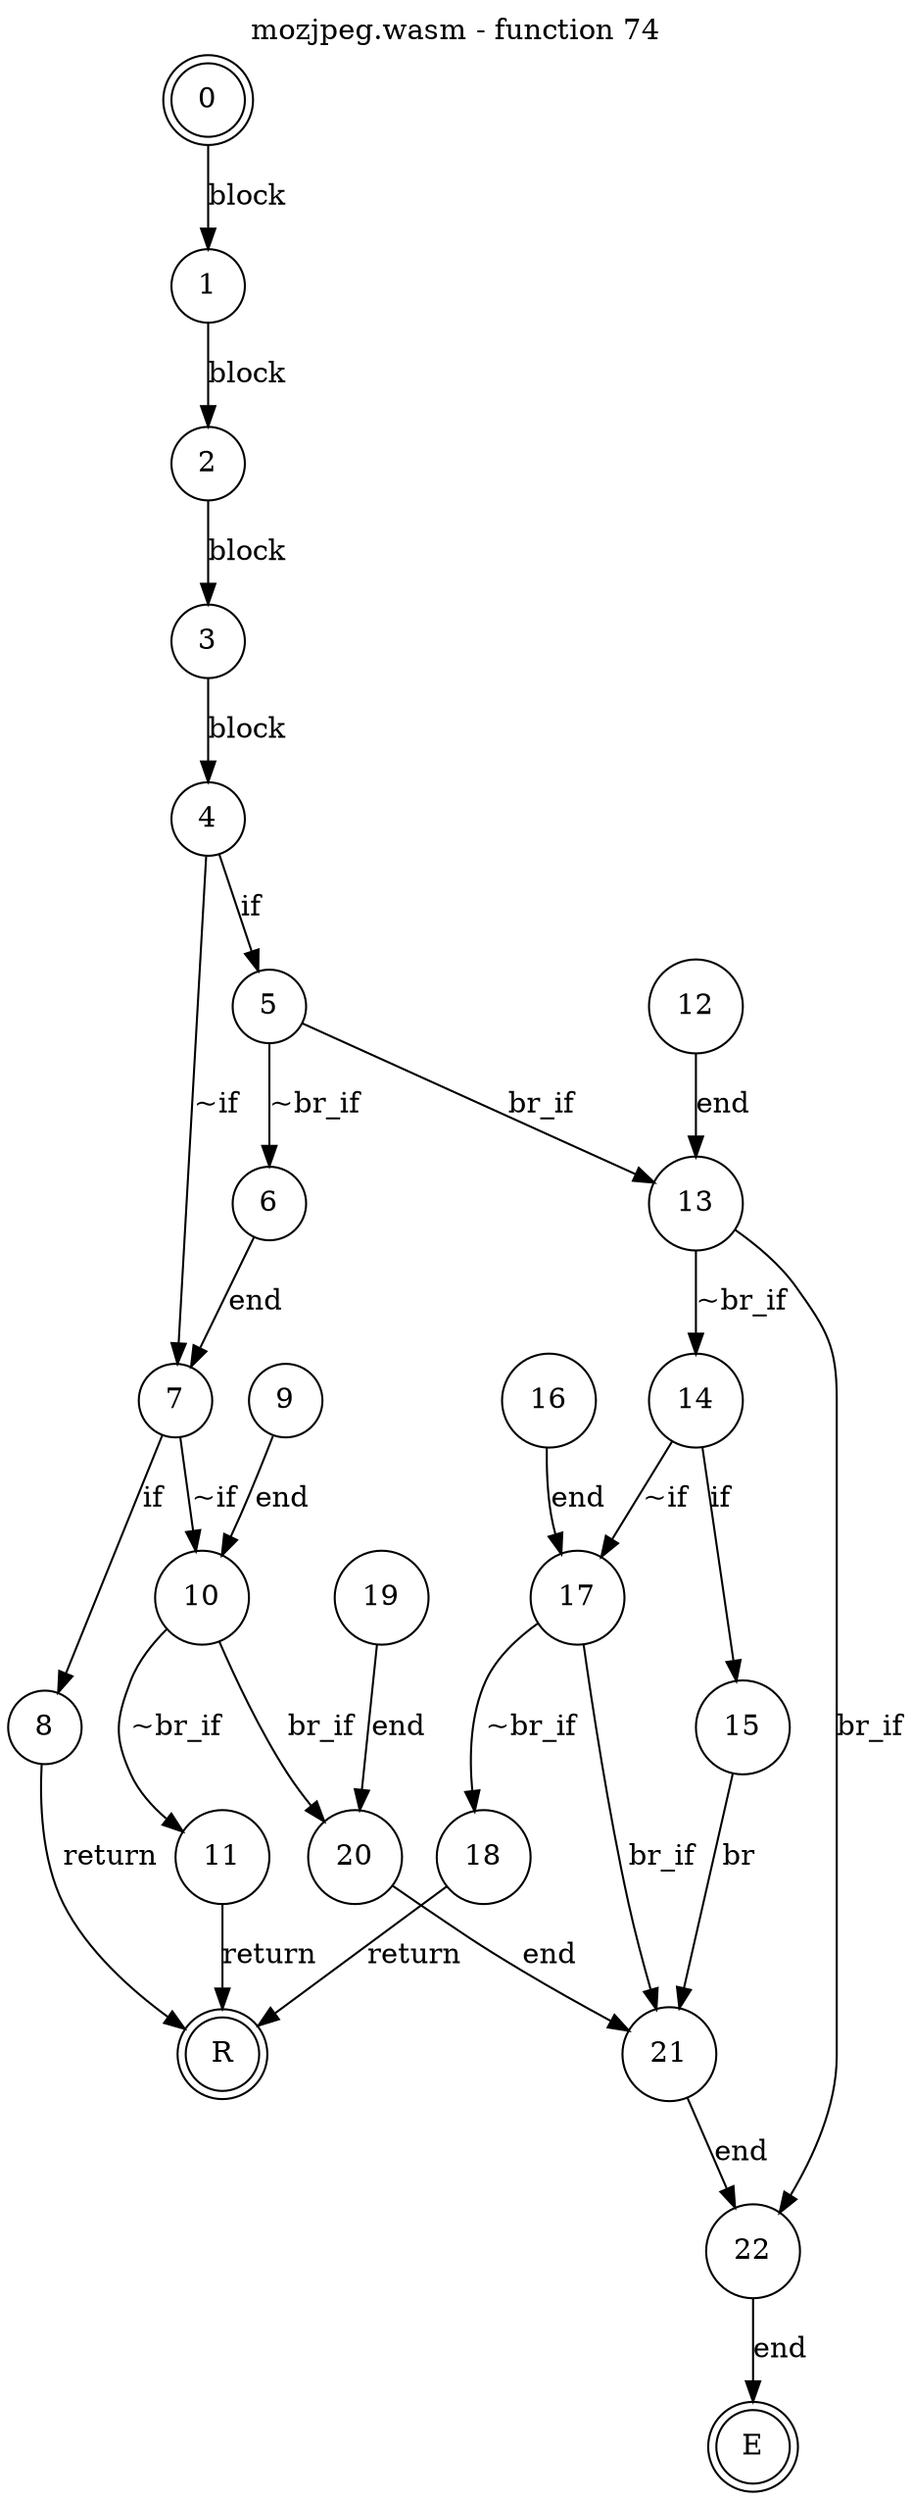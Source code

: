 digraph finite_state_machine {
    label = "mozjpeg.wasm - function 74"
    labelloc =  t
    labelfontsize = 16
    labelfontcolor = black
    labelfontname = "Helvetica"
    node [shape = doublecircle]; 0 E R ;
    node [shape = circle];
    0 -> 1[label="block"];
    1 -> 2[label="block"];
    2 -> 3[label="block"];
    3 -> 4[label="block"];
    4 -> 5[label="if"];
    4 -> 7[label="~if"];
    5 -> 6[label="~br_if"];
    5 -> 13[label="br_if"];
    6 -> 7[label="end"];
    7 -> 8[label="if"];
    7 -> 10[label="~if"];
    8 -> R[label="return"];
    9 -> 10[label="end"];
    10 -> 11[label="~br_if"];
    10 -> 20[label="br_if"];
    11 -> R[label="return"];
    12 -> 13[label="end"];
    13 -> 14[label="~br_if"];
    13 -> 22[label="br_if"];
    14 -> 15[label="if"];
    14 -> 17[label="~if"];
    15 -> 21[label="br"];
    16 -> 17[label="end"];
    17 -> 18[label="~br_if"];
    17 -> 21[label="br_if"];
    18 -> R[label="return"];
    19 -> 20[label="end"];
    20 -> 21[label="end"];
    21 -> 22[label="end"];
    22 -> E[label="end"];
}
